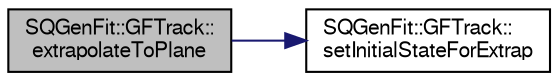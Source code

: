 digraph "SQGenFit::GFTrack::extrapolateToPlane"
{
  bgcolor="transparent";
  edge [fontname="FreeSans",fontsize="10",labelfontname="FreeSans",labelfontsize="10"];
  node [fontname="FreeSans",fontsize="10",shape=record];
  rankdir="LR";
  Node1 [label="SQGenFit::GFTrack::\lextrapolateToPlane",height=0.2,width=0.4,color="black", fillcolor="grey75", style="filled" fontcolor="black"];
  Node1 -> Node2 [color="midnightblue",fontsize="10",style="solid",fontname="FreeSans"];
  Node2 [label="SQGenFit::GFTrack::\lsetInitialStateForExtrap",height=0.2,width=0.4,color="black",URL="$d2/d6b/classSQGenFit_1_1GFTrack.html#af38f921f2cff361c579722da779acc87"];
}
